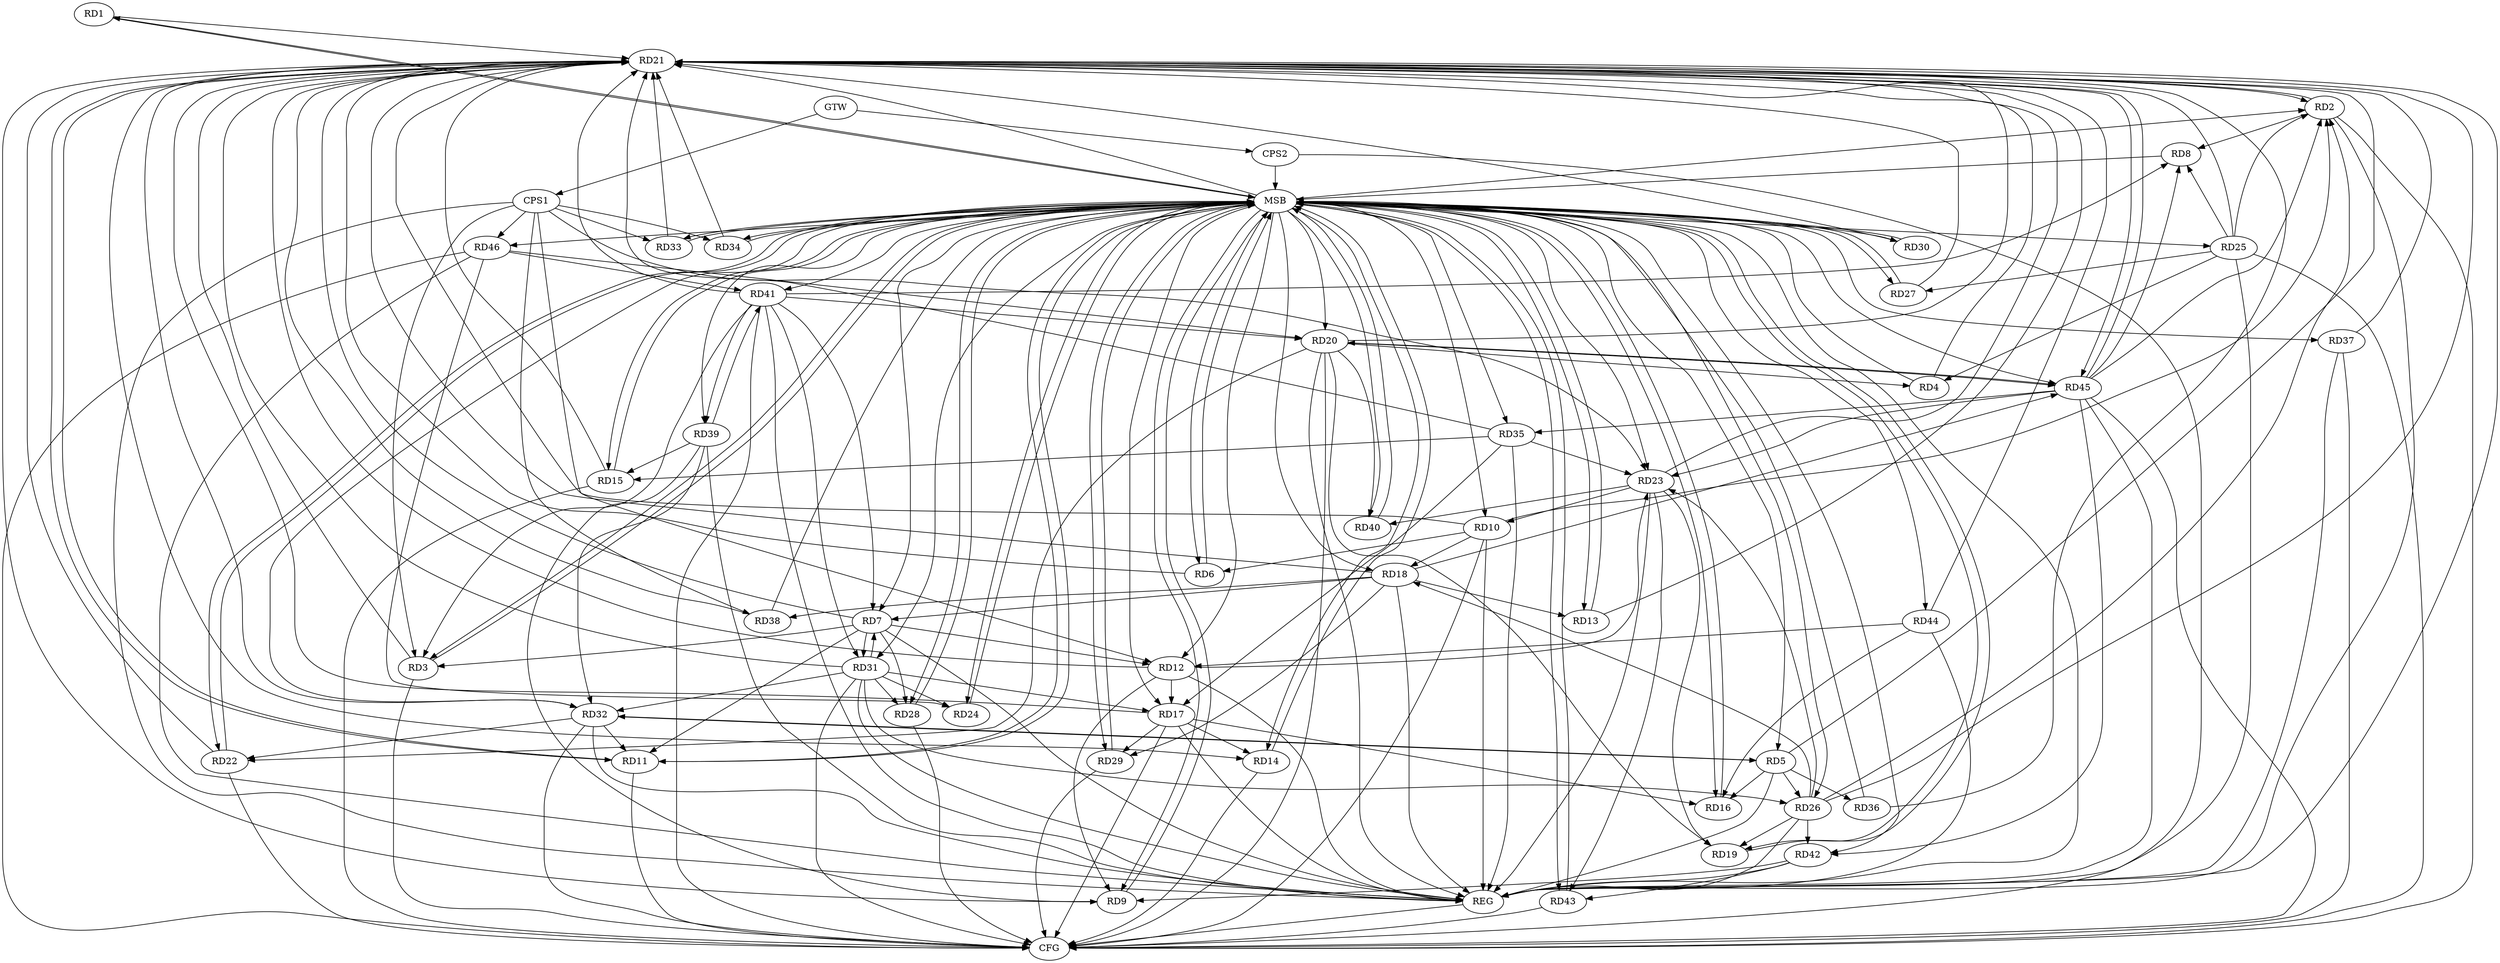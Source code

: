 strict digraph G {
  RD1 [ label="RD1" ];
  RD2 [ label="RD2" ];
  RD3 [ label="RD3" ];
  RD4 [ label="RD4" ];
  RD5 [ label="RD5" ];
  RD6 [ label="RD6" ];
  RD7 [ label="RD7" ];
  RD8 [ label="RD8" ];
  RD9 [ label="RD9" ];
  RD10 [ label="RD10" ];
  RD11 [ label="RD11" ];
  RD12 [ label="RD12" ];
  RD13 [ label="RD13" ];
  RD14 [ label="RD14" ];
  RD15 [ label="RD15" ];
  RD16 [ label="RD16" ];
  RD17 [ label="RD17" ];
  RD18 [ label="RD18" ];
  RD19 [ label="RD19" ];
  RD20 [ label="RD20" ];
  RD21 [ label="RD21" ];
  RD22 [ label="RD22" ];
  RD23 [ label="RD23" ];
  RD24 [ label="RD24" ];
  RD25 [ label="RD25" ];
  RD26 [ label="RD26" ];
  RD27 [ label="RD27" ];
  RD28 [ label="RD28" ];
  RD29 [ label="RD29" ];
  RD30 [ label="RD30" ];
  RD31 [ label="RD31" ];
  RD32 [ label="RD32" ];
  RD33 [ label="RD33" ];
  RD34 [ label="RD34" ];
  RD35 [ label="RD35" ];
  RD36 [ label="RD36" ];
  RD37 [ label="RD37" ];
  RD38 [ label="RD38" ];
  RD39 [ label="RD39" ];
  RD40 [ label="RD40" ];
  RD41 [ label="RD41" ];
  RD42 [ label="RD42" ];
  RD43 [ label="RD43" ];
  RD44 [ label="RD44" ];
  RD45 [ label="RD45" ];
  RD46 [ label="RD46" ];
  CPS1 [ label="CPS1" ];
  CPS2 [ label="CPS2" ];
  GTW [ label="GTW" ];
  REG [ label="REG" ];
  MSB [ label="MSB" ];
  CFG [ label="CFG" ];
  RD2 -> RD8;
  RD10 -> RD2;
  RD21 -> RD2;
  RD25 -> RD2;
  RD26 -> RD2;
  RD45 -> RD2;
  RD7 -> RD3;
  RD41 -> RD3;
  RD20 -> RD4;
  RD25 -> RD4;
  RD5 -> RD16;
  RD5 -> RD26;
  RD5 -> RD32;
  RD32 -> RD5;
  RD5 -> RD36;
  RD10 -> RD6;
  RD7 -> RD11;
  RD7 -> RD12;
  RD18 -> RD7;
  RD7 -> RD28;
  RD7 -> RD31;
  RD31 -> RD7;
  RD41 -> RD7;
  RD25 -> RD8;
  RD41 -> RD8;
  RD45 -> RD8;
  RD12 -> RD9;
  RD39 -> RD9;
  RD42 -> RD9;
  RD10 -> RD18;
  RD23 -> RD10;
  RD21 -> RD11;
  RD32 -> RD11;
  RD12 -> RD17;
  RD12 -> RD23;
  RD44 -> RD12;
  RD18 -> RD13;
  RD17 -> RD14;
  RD21 -> RD14;
  RD35 -> RD15;
  RD39 -> RD15;
  RD17 -> RD16;
  RD44 -> RD16;
  RD17 -> RD21;
  RD17 -> RD29;
  RD31 -> RD17;
  RD35 -> RD17;
  RD18 -> RD21;
  RD26 -> RD18;
  RD18 -> RD29;
  RD18 -> RD38;
  RD18 -> RD45;
  RD20 -> RD19;
  RD23 -> RD19;
  RD26 -> RD19;
  RD20 -> RD21;
  RD20 -> RD22;
  RD20 -> RD40;
  RD41 -> RD20;
  RD20 -> RD45;
  RD45 -> RD20;
  RD46 -> RD20;
  RD23 -> RD21;
  RD41 -> RD21;
  RD21 -> RD45;
  RD45 -> RD21;
  RD32 -> RD22;
  RD26 -> RD23;
  RD35 -> RD23;
  RD23 -> RD40;
  RD23 -> RD43;
  RD45 -> RD23;
  RD31 -> RD24;
  RD46 -> RD24;
  RD25 -> RD27;
  RD31 -> RD26;
  RD26 -> RD42;
  RD31 -> RD28;
  RD31 -> RD32;
  RD41 -> RD31;
  RD39 -> RD32;
  RD45 -> RD35;
  RD39 -> RD41;
  RD41 -> RD39;
  RD46 -> RD41;
  RD42 -> RD43;
  RD45 -> RD42;
  CPS1 -> RD33;
  CPS1 -> RD34;
  CPS1 -> RD3;
  CPS1 -> RD38;
  CPS1 -> RD23;
  CPS1 -> RD12;
  CPS1 -> RD46;
  GTW -> CPS1;
  GTW -> CPS2;
  RD2 -> REG;
  RD5 -> REG;
  RD7 -> REG;
  RD10 -> REG;
  RD12 -> REG;
  RD17 -> REG;
  RD18 -> REG;
  RD20 -> REG;
  RD21 -> REG;
  RD23 -> REG;
  RD25 -> REG;
  RD26 -> REG;
  RD31 -> REG;
  RD32 -> REG;
  RD35 -> REG;
  RD37 -> REG;
  RD39 -> REG;
  RD41 -> REG;
  RD42 -> REG;
  RD44 -> REG;
  RD45 -> REG;
  RD46 -> REG;
  CPS1 -> REG;
  RD1 -> MSB;
  MSB -> RD37;
  MSB -> REG;
  RD3 -> MSB;
  MSB -> RD33;
  MSB -> RD44;
  MSB -> RD45;
  RD4 -> MSB;
  MSB -> RD28;
  MSB -> RD35;
  RD6 -> MSB;
  MSB -> RD2;
  MSB -> RD18;
  MSB -> RD31;
  MSB -> RD34;
  RD8 -> MSB;
  MSB -> RD13;
  MSB -> RD30;
  MSB -> RD39;
  RD9 -> MSB;
  RD11 -> MSB;
  RD13 -> MSB;
  MSB -> RD7;
  MSB -> RD32;
  MSB -> RD41;
  RD14 -> MSB;
  MSB -> RD26;
  MSB -> RD27;
  MSB -> RD29;
  RD15 -> MSB;
  MSB -> RD9;
  MSB -> RD12;
  MSB -> RD19;
  MSB -> RD23;
  MSB -> RD43;
  RD16 -> MSB;
  MSB -> RD1;
  MSB -> RD5;
  MSB -> RD14;
  MSB -> RD20;
  RD19 -> MSB;
  MSB -> RD10;
  RD22 -> MSB;
  MSB -> RD6;
  MSB -> RD42;
  MSB -> RD46;
  RD24 -> MSB;
  RD27 -> MSB;
  MSB -> RD16;
  MSB -> RD40;
  RD28 -> MSB;
  MSB -> RD24;
  RD29 -> MSB;
  MSB -> RD22;
  RD30 -> MSB;
  RD33 -> MSB;
  MSB -> RD21;
  MSB -> RD25;
  RD34 -> MSB;
  MSB -> RD11;
  MSB -> RD15;
  RD36 -> MSB;
  RD38 -> MSB;
  RD40 -> MSB;
  MSB -> RD3;
  RD43 -> MSB;
  MSB -> RD17;
  CPS2 -> MSB;
  RD14 -> CFG;
  RD20 -> CFG;
  RD22 -> CFG;
  RD25 -> CFG;
  RD17 -> CFG;
  RD46 -> CFG;
  RD45 -> CFG;
  RD29 -> CFG;
  RD10 -> CFG;
  RD15 -> CFG;
  RD31 -> CFG;
  RD28 -> CFG;
  RD2 -> CFG;
  CPS2 -> CFG;
  RD3 -> CFG;
  RD41 -> CFG;
  RD11 -> CFG;
  RD37 -> CFG;
  RD32 -> CFG;
  RD43 -> CFG;
  REG -> CFG;
  RD11 -> RD21;
  RD38 -> RD21;
  RD15 -> RD21;
  RD2 -> RD21;
  RD9 -> RD21;
  RD35 -> RD21;
  RD6 -> RD21;
  RD30 -> RD21;
  RD4 -> RD21;
  RD32 -> RD21;
  RD44 -> RD21;
  RD1 -> RD21;
  RD12 -> RD21;
  RD34 -> RD21;
  RD37 -> RD21;
  RD5 -> RD21;
  RD31 -> RD21;
  RD33 -> RD21;
  RD26 -> RD21;
  RD22 -> RD21;
  RD13 -> RD21;
  RD27 -> RD21;
  RD3 -> RD21;
  RD10 -> RD21;
  RD36 -> RD21;
  RD25 -> RD21;
  RD7 -> RD21;
}
